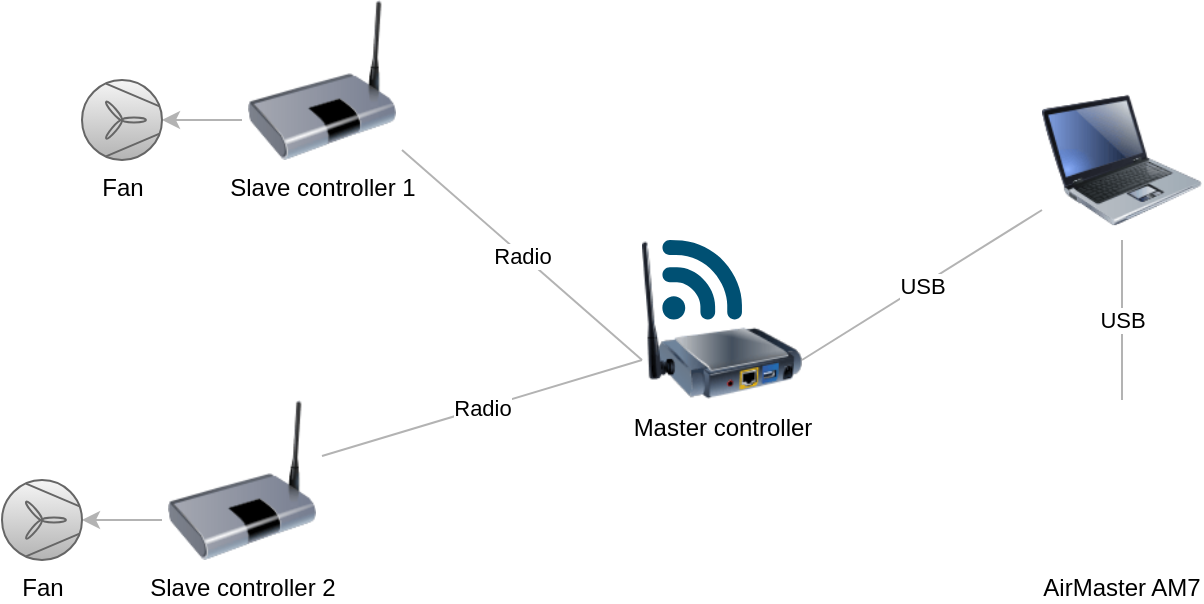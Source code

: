 <mxfile version="14.5.1" type="device" pages="2"><diagram id="XYgdmS68mbM1F1EC_DGK" name="overview"><mxGraphModel dx="1038" dy="630" grid="1" gridSize="10" guides="1" tooltips="1" connect="1" arrows="1" fold="1" page="1" pageScale="1" pageWidth="1169" pageHeight="1654" math="0" shadow="0"><root><mxCell id="0"/><mxCell id="1" parent="0"/><mxCell id="v3Bm2lR04MXOM4fefSxe-31" value="Radio" style="edgeStyle=none;rounded=0;orthogonalLoop=1;jettySize=auto;html=1;exitX=0;exitY=0.75;exitDx=0;exitDy=0;strokeColor=#B3B3B3;endArrow=none;endFill=0;" edge="1" parent="1" source="v3Bm2lR04MXOM4fefSxe-25" target="v3Bm2lR04MXOM4fefSxe-42"><mxGeometry relative="1" as="geometry"/></mxCell><mxCell id="v3Bm2lR04MXOM4fefSxe-25" value="Master controller" style="image;html=1;image=img/lib/clip_art/networking/Print_Server_Wireless_128x128.png;shadow=0;comic=0;" vertex="1" parent="1"><mxGeometry x="360" y="360" width="80" height="80" as="geometry"/></mxCell><mxCell id="v3Bm2lR04MXOM4fefSxe-34" value="USB" style="edgeStyle=none;rounded=0;orthogonalLoop=1;jettySize=auto;html=1;entryX=1;entryY=0.75;entryDx=0;entryDy=0;strokeColor=#B3B3B3;endArrow=none;endFill=0;" edge="1" parent="1" source="v3Bm2lR04MXOM4fefSxe-26" target="v3Bm2lR04MXOM4fefSxe-25"><mxGeometry relative="1" as="geometry"/></mxCell><mxCell id="v3Bm2lR04MXOM4fefSxe-26" value="" style="image;html=1;image=img/lib/clip_art/computers/Laptop_128x128.png;shadow=0;comic=0;" vertex="1" parent="1"><mxGeometry x="560" y="280" width="80" height="80" as="geometry"/></mxCell><mxCell id="v3Bm2lR04MXOM4fefSxe-33" value="" style="points=[[0.005,0.09,0],[0.08,0,0],[0.76,0.25,0],[1,0.92,0],[0.91,0.995,0],[0.57,0.995,0],[0.045,0.955,0],[0.005,0.43,0]];verticalLabelPosition=bottom;html=1;verticalAlign=top;aspect=fixed;align=center;pointerEvents=1;shape=mxgraph.cisco19.3g_4g_indicator;fillColor=#005073;strokeColor=none;shadow=0;comic=0;" vertex="1" parent="1"><mxGeometry x="370" y="360" width="40" height="40" as="geometry"/></mxCell><mxCell id="65MycU3DvH5fHPzEcC-8-13" style="edgeStyle=none;rounded=0;orthogonalLoop=1;jettySize=auto;html=1;strokeColor=#B3B3B3;exitX=0;exitY=0.75;exitDx=0;exitDy=0;" edge="1" parent="1" source="v3Bm2lR04MXOM4fefSxe-42" target="65MycU3DvH5fHPzEcC-8-9"><mxGeometry relative="1" as="geometry"/></mxCell><mxCell id="v3Bm2lR04MXOM4fefSxe-42" value="Slave controller 1" style="image;html=1;image=img/lib/clip_art/networking/Bridge_128x128.png;shadow=0;comic=0;" vertex="1" parent="1"><mxGeometry x="160" y="240" width="80" height="80" as="geometry"/></mxCell><mxCell id="65MycU3DvH5fHPzEcC-8-15" style="edgeStyle=none;rounded=0;orthogonalLoop=1;jettySize=auto;html=1;entryX=1;entryY=0.5;entryDx=0;entryDy=0;entryPerimeter=0;strokeColor=#B3B3B3;exitX=0;exitY=0.75;exitDx=0;exitDy=0;" edge="1" parent="1" source="v3Bm2lR04MXOM4fefSxe-43" target="65MycU3DvH5fHPzEcC-8-14"><mxGeometry relative="1" as="geometry"/></mxCell><mxCell id="v3Bm2lR04MXOM4fefSxe-43" value="Slave controller 2" style="image;html=1;image=img/lib/clip_art/networking/Bridge_128x128.png;shadow=0;comic=0;direction=east;fixDash=0;autosize=0;backgroundOutline=0;" vertex="1" parent="1"><mxGeometry x="120" y="440" width="80" height="80" as="geometry"/></mxCell><mxCell id="v3Bm2lR04MXOM4fefSxe-44" value="Radio" style="edgeStyle=none;rounded=0;orthogonalLoop=1;jettySize=auto;html=1;strokeColor=#B3B3B3;exitX=0;exitY=0.75;exitDx=0;exitDy=0;endArrow=none;endFill=0;" edge="1" parent="1" source="v3Bm2lR04MXOM4fefSxe-25" target="v3Bm2lR04MXOM4fefSxe-43"><mxGeometry relative="1" as="geometry"><mxPoint x="350" y="520" as="sourcePoint"/><mxPoint x="120" y="460" as="targetPoint"/></mxGeometry></mxCell><mxCell id="65MycU3DvH5fHPzEcC-8-7" value="USB" style="edgeStyle=none;rounded=0;orthogonalLoop=1;jettySize=auto;html=1;strokeColor=#B3B3B3;endArrow=none;endFill=0;" edge="1" parent="1" source="65MycU3DvH5fHPzEcC-8-16" target="v3Bm2lR04MXOM4fefSxe-26"><mxGeometry relative="1" as="geometry"><mxPoint x="440" y="420" as="targetPoint"/></mxGeometry></mxCell><mxCell id="65MycU3DvH5fHPzEcC-8-9" value="Fan" style="verticalLabelPosition=bottom;outlineConnect=0;align=center;dashed=0;html=1;verticalAlign=top;shape=mxgraph.pid.misc.fan;shadow=0;comic=0;gradientColor=#b3b3b3;fillColor=#f5f5f5;strokeColor=#666666;" vertex="1" parent="1"><mxGeometry x="80" y="280" width="40" height="40" as="geometry"/></mxCell><mxCell id="65MycU3DvH5fHPzEcC-8-14" value="Fan" style="verticalLabelPosition=bottom;outlineConnect=0;align=center;dashed=0;html=1;verticalAlign=top;shape=mxgraph.pid.misc.fan;shadow=0;comic=0;gradientColor=#b3b3b3;fillColor=#f5f5f5;strokeColor=#666666;" vertex="1" parent="1"><mxGeometry x="40" y="480" width="40" height="40" as="geometry"/></mxCell><mxCell id="65MycU3DvH5fHPzEcC-8-16" value="AirMaster AM7" style="shape=image;verticalLabelPosition=bottom;labelBackgroundColor=#ffffff;verticalAlign=top;aspect=fixed;imageAspect=0;image=https://ae01.alicdn.com/kf/HTB1zQudLVzqK1RjSZFoq6zfcXXax/Air-Master-2-AM7-p.jpg_q50.jpg;" vertex="1" parent="1"><mxGeometry x="560" y="440" width="80" height="80" as="geometry"/></mxCell></root></mxGraphModel></diagram><diagram id="NkvXGngqYegrLD14FEke" name="modules"><mxGraphModel dx="1038" dy="630" grid="1" gridSize="10" guides="1" tooltips="1" connect="1" arrows="1" fold="1" page="1" pageScale="1" pageWidth="1169" pageHeight="1654" math="0" shadow="0"><root><mxCell id="UQ0nppEPpGRPPVFvKLsM-0"/><mxCell id="UQ0nppEPpGRPPVFvKLsM-1" parent="UQ0nppEPpGRPPVFvKLsM-0"/><mxCell id="sxq48ZcM5h3ptoBBcp4C-0" value="Slave controller" style="rounded=1;whiteSpace=wrap;html=1;comic=0;shadow=0;gradientColor=#b3b3b3;fillColor=#f5f5f5;strokeColor=#666666;verticalAlign=top;fontStyle=1" vertex="1" parent="UQ0nppEPpGRPPVFvKLsM-1"><mxGeometry x="120" y="80" width="320" height="260" as="geometry"/></mxCell><mxCell id="sxq48ZcM5h3ptoBBcp4C-1" value="" style="group" vertex="1" connectable="0" parent="UQ0nppEPpGRPPVFvKLsM-1"><mxGeometry x="140" y="120" width="280" height="200" as="geometry"/></mxCell><mxCell id="sxq48ZcM5h3ptoBBcp4C-2" value="MCU (Arduino Nano)" style="rounded=0;whiteSpace=wrap;html=1;comic=0;fillColor=#dae8fc;strokeColor=#6c8ebf;gradientColor=#7ea6e0;" vertex="1" parent="sxq48ZcM5h3ptoBBcp4C-1"><mxGeometry x="20" y="80" width="240" height="40" as="geometry"/></mxCell><mxCell id="sxq48ZcM5h3ptoBBcp4C-3" value="Radio module&lt;br&gt;(nRF24L01)" style="rounded=0;whiteSpace=wrap;html=1;comic=0;fillColor=#d5e8d4;strokeColor=#82b366;gradientColor=#97d077;" vertex="1" parent="sxq48ZcM5h3ptoBBcp4C-1"><mxGeometry x="200" width="80" height="40" as="geometry"/></mxCell><mxCell id="sxq48ZcM5h3ptoBBcp4C-4" value="Relays" style="rounded=0;whiteSpace=wrap;html=1;comic=0;fillColor=#d5e8d4;strokeColor=#82b366;gradientColor=#97d077;" vertex="1" parent="sxq48ZcM5h3ptoBBcp4C-1"><mxGeometry y="160" width="80" height="40" as="geometry"/></mxCell><mxCell id="sxq48ZcM5h3ptoBBcp4C-5" value="Sensors&lt;br&gt;(temperature)" style="rounded=0;whiteSpace=wrap;html=1;comic=0;strokeColor=#666666;fillColor=#f5f5f5;shadow=0;sketch=0;glass=0;perimeterSpacing=0;gradientColor=#b3b3b3;dashed=1;" vertex="1" parent="sxq48ZcM5h3ptoBBcp4C-1"><mxGeometry x="100" y="160" width="80" height="40" as="geometry"/></mxCell><mxCell id="sxq48ZcM5h3ptoBBcp4C-6" value="AC/DC&lt;br&gt;adapter" style="rounded=0;whiteSpace=wrap;html=1;comic=0;fillColor=#f8cecc;strokeColor=#b85450;gradientColor=#ea6b66;" vertex="1" parent="sxq48ZcM5h3ptoBBcp4C-1"><mxGeometry x="200" y="160" width="80" height="40" as="geometry"/></mxCell><mxCell id="sxq48ZcM5h3ptoBBcp4C-7" value="Led panel" style="rounded=0;whiteSpace=wrap;html=1;comic=0;fillColor=#d5e8d4;strokeColor=#82b366;gradientColor=#97d077;" vertex="1" parent="sxq48ZcM5h3ptoBBcp4C-1"><mxGeometry width="80" height="40" as="geometry"/></mxCell><mxCell id="sxq48ZcM5h3ptoBBcp4C-8" value="Switch panel" style="rounded=0;whiteSpace=wrap;html=1;comic=0;fillColor=#d5e8d4;strokeColor=#82b366;gradientColor=#97d077;" vertex="1" parent="sxq48ZcM5h3ptoBBcp4C-1"><mxGeometry x="100" width="80" height="40" as="geometry"/></mxCell><mxCell id="sxq48ZcM5h3ptoBBcp4C-9" value="" style="endArrow=none;html=1;exitX=0.25;exitY=0;exitDx=0;exitDy=0;" edge="1" parent="sxq48ZcM5h3ptoBBcp4C-1" source="sxq48ZcM5h3ptoBBcp4C-2" target="sxq48ZcM5h3ptoBBcp4C-7"><mxGeometry width="50" height="50" relative="1" as="geometry"><mxPoint x="-100" y="90" as="sourcePoint"/><mxPoint x="-50" y="40" as="targetPoint"/></mxGeometry></mxCell><mxCell id="sxq48ZcM5h3ptoBBcp4C-10" value="" style="endArrow=none;html=1;exitX=0.75;exitY=0;exitDx=0;exitDy=0;" edge="1" parent="sxq48ZcM5h3ptoBBcp4C-1" source="sxq48ZcM5h3ptoBBcp4C-2" target="sxq48ZcM5h3ptoBBcp4C-3"><mxGeometry width="50" height="50" relative="1" as="geometry"><mxPoint x="150" y="90" as="sourcePoint"/><mxPoint x="30" y="50" as="targetPoint"/></mxGeometry></mxCell><mxCell id="sxq48ZcM5h3ptoBBcp4C-11" value="" style="endArrow=none;html=1;exitX=0.5;exitY=0;exitDx=0;exitDy=0;" edge="1" parent="sxq48ZcM5h3ptoBBcp4C-1" source="sxq48ZcM5h3ptoBBcp4C-2" target="sxq48ZcM5h3ptoBBcp4C-8"><mxGeometry width="50" height="50" relative="1" as="geometry"><mxPoint x="140" y="80" as="sourcePoint"/><mxPoint x="420" y="70" as="targetPoint"/></mxGeometry></mxCell><mxCell id="sxq48ZcM5h3ptoBBcp4C-12" value="" style="endArrow=none;html=1;entryX=0.25;entryY=1;entryDx=0;entryDy=0;" edge="1" parent="sxq48ZcM5h3ptoBBcp4C-1" source="sxq48ZcM5h3ptoBBcp4C-4" target="sxq48ZcM5h3ptoBBcp4C-2"><mxGeometry width="50" height="50" relative="1" as="geometry"><mxPoint x="100" y="350" as="sourcePoint"/><mxPoint x="150" y="300" as="targetPoint"/></mxGeometry></mxCell><mxCell id="sxq48ZcM5h3ptoBBcp4C-13" value="" style="endArrow=none;html=1;entryX=0.75;entryY=1;entryDx=0;entryDy=0;" edge="1" parent="sxq48ZcM5h3ptoBBcp4C-1" source="sxq48ZcM5h3ptoBBcp4C-6" target="sxq48ZcM5h3ptoBBcp4C-2"><mxGeometry width="50" height="50" relative="1" as="geometry"><mxPoint x="40" y="180" as="sourcePoint"/><mxPoint x="120" y="140" as="targetPoint"/></mxGeometry></mxCell><mxCell id="sxq48ZcM5h3ptoBBcp4C-14" value="" style="endArrow=none;html=1;entryX=0.5;entryY=1;entryDx=0;entryDy=0;exitX=0.5;exitY=0;exitDx=0;exitDy=0;" edge="1" parent="sxq48ZcM5h3ptoBBcp4C-1" source="sxq48ZcM5h3ptoBBcp4C-5" target="sxq48ZcM5h3ptoBBcp4C-2"><mxGeometry width="50" height="50" relative="1" as="geometry"><mxPoint x="170" y="140" as="sourcePoint"/><mxPoint x="210" y="130" as="targetPoint"/></mxGeometry></mxCell><mxCell id="IYmrULrLcxP0IsUTX7D6-1" value="Master controller" style="rounded=1;whiteSpace=wrap;html=1;comic=0;shadow=0;gradientColor=#b3b3b3;fillColor=#f5f5f5;strokeColor=#666666;verticalAlign=top;fontStyle=1" vertex="1" parent="UQ0nppEPpGRPPVFvKLsM-1"><mxGeometry x="520" y="80" width="320" height="260" as="geometry"/></mxCell><mxCell id="IYmrULrLcxP0IsUTX7D6-3" value="MCU (Arduino Nano)" style="rounded=0;whiteSpace=wrap;html=1;comic=0;fillColor=#dae8fc;strokeColor=#6c8ebf;gradientColor=#7ea6e0;" vertex="1" parent="UQ0nppEPpGRPPVFvKLsM-1"><mxGeometry x="560" y="200" width="240" height="40" as="geometry"/></mxCell><mxCell id="IYmrULrLcxP0IsUTX7D6-4" value="Radio module&lt;br&gt;(nRF24L01)" style="rounded=0;whiteSpace=wrap;html=1;comic=0;fillColor=#d5e8d4;strokeColor=#82b366;gradientColor=#97d077;" vertex="1" parent="UQ0nppEPpGRPPVFvKLsM-1"><mxGeometry x="740" y="120" width="80" height="40" as="geometry"/></mxCell><mxCell id="IYmrULrLcxP0IsUTX7D6-7" value="AC/DC&lt;br&gt;adapter" style="rounded=0;whiteSpace=wrap;html=1;comic=0;fillColor=#f8cecc;strokeColor=#b85450;gradientColor=#ea6b66;" vertex="1" parent="UQ0nppEPpGRPPVFvKLsM-1"><mxGeometry x="640" y="280" width="80" height="40" as="geometry"/></mxCell><mxCell id="IYmrULrLcxP0IsUTX7D6-8" value="Led panel" style="rounded=0;whiteSpace=wrap;html=1;comic=0;fillColor=#d5e8d4;strokeColor=#82b366;gradientColor=#97d077;" vertex="1" parent="UQ0nppEPpGRPPVFvKLsM-1"><mxGeometry x="540" y="120" width="80" height="40" as="geometry"/></mxCell><mxCell id="IYmrULrLcxP0IsUTX7D6-9" value="Switch panel" style="rounded=0;whiteSpace=wrap;html=1;comic=0;fillColor=#d5e8d4;strokeColor=#82b366;gradientColor=#97d077;" vertex="1" parent="UQ0nppEPpGRPPVFvKLsM-1"><mxGeometry x="640" y="120" width="80" height="40" as="geometry"/></mxCell><mxCell id="IYmrULrLcxP0IsUTX7D6-10" value="" style="endArrow=none;html=1;exitX=0.25;exitY=0;exitDx=0;exitDy=0;" edge="1" parent="UQ0nppEPpGRPPVFvKLsM-1" source="IYmrULrLcxP0IsUTX7D6-3" target="IYmrULrLcxP0IsUTX7D6-8"><mxGeometry x="540" y="120" width="50" height="50" as="geometry"><mxPoint x="440" y="210" as="sourcePoint"/><mxPoint x="490" y="160" as="targetPoint"/></mxGeometry></mxCell><mxCell id="IYmrULrLcxP0IsUTX7D6-11" value="" style="endArrow=none;html=1;exitX=0.75;exitY=0;exitDx=0;exitDy=0;" edge="1" parent="UQ0nppEPpGRPPVFvKLsM-1" source="IYmrULrLcxP0IsUTX7D6-3" target="IYmrULrLcxP0IsUTX7D6-4"><mxGeometry x="540" y="120" width="50" height="50" as="geometry"><mxPoint x="690" y="210" as="sourcePoint"/><mxPoint x="570" y="170" as="targetPoint"/></mxGeometry></mxCell><mxCell id="IYmrULrLcxP0IsUTX7D6-12" value="" style="endArrow=none;html=1;exitX=0.5;exitY=0;exitDx=0;exitDy=0;" edge="1" parent="UQ0nppEPpGRPPVFvKLsM-1" source="IYmrULrLcxP0IsUTX7D6-3" target="IYmrULrLcxP0IsUTX7D6-9"><mxGeometry x="540" y="120" width="50" height="50" as="geometry"><mxPoint x="680" y="200" as="sourcePoint"/><mxPoint x="960" y="190" as="targetPoint"/></mxGeometry></mxCell><mxCell id="IYmrULrLcxP0IsUTX7D6-14" value="" style="endArrow=none;html=1;" edge="1" parent="UQ0nppEPpGRPPVFvKLsM-1" source="IYmrULrLcxP0IsUTX7D6-7" target="IYmrULrLcxP0IsUTX7D6-3"><mxGeometry x="540" y="120" width="50" height="50" as="geometry"><mxPoint x="580" y="300" as="sourcePoint"/><mxPoint x="660" y="260" as="targetPoint"/></mxGeometry></mxCell></root></mxGraphModel></diagram></mxfile>